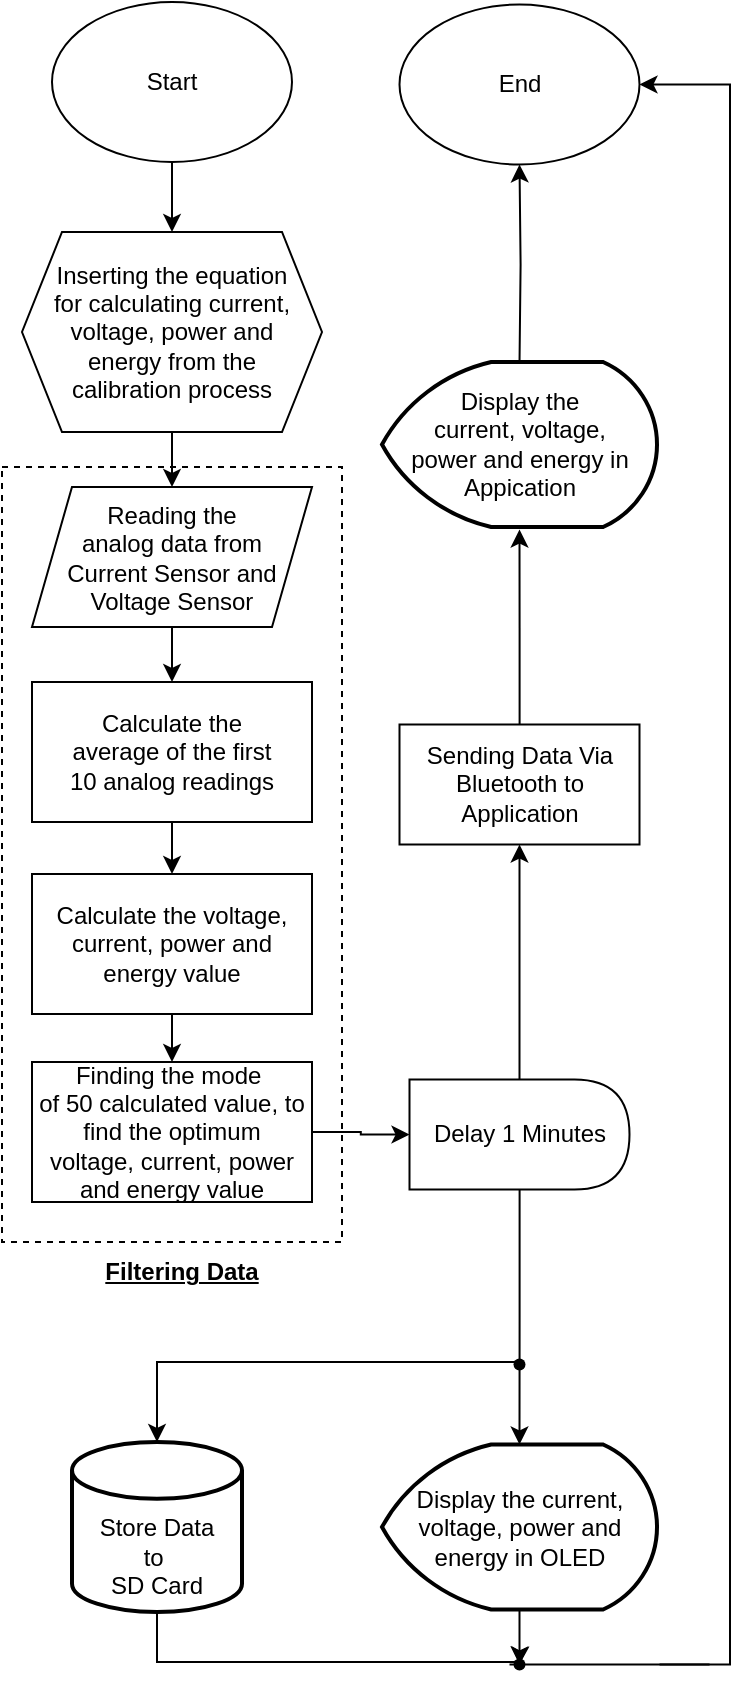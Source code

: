 <mxfile version="20.5.3" type="device"><diagram id="AL1qkm34ntCdBoBd-Sht" name="Page-1"><mxGraphModel dx="1493" dy="876" grid="1" gridSize="10" guides="1" tooltips="1" connect="1" arrows="1" fold="1" page="1" pageScale="1" pageWidth="850" pageHeight="1100" math="0" shadow="0"><root><mxCell id="0"/><mxCell id="1" parent="0"/><mxCell id="qw_dNtsPaVKWCV0XCj1Z-18" value="" style="edgeStyle=orthogonalEdgeStyle;rounded=0;orthogonalLoop=1;jettySize=auto;html=1;" edge="1" parent="1" source="qw_dNtsPaVKWCV0XCj1Z-1" target="qw_dNtsPaVKWCV0XCj1Z-16"><mxGeometry relative="1" as="geometry"/></mxCell><mxCell id="qw_dNtsPaVKWCV0XCj1Z-1" value="Start" style="ellipse;whiteSpace=wrap;html=1;" vertex="1" parent="1"><mxGeometry x="105" y="90" width="120" height="80" as="geometry"/></mxCell><mxCell id="qw_dNtsPaVKWCV0XCj1Z-10" value="" style="edgeStyle=orthogonalEdgeStyle;rounded=0;orthogonalLoop=1;jettySize=auto;html=1;" edge="1" parent="1" source="qw_dNtsPaVKWCV0XCj1Z-11" target="qw_dNtsPaVKWCV0XCj1Z-13"><mxGeometry relative="1" as="geometry"/></mxCell><mxCell id="qw_dNtsPaVKWCV0XCj1Z-11" value="Reading the &lt;br&gt;analog data from &lt;br&gt;Current Sensor and&lt;br&gt;Voltage Sensor" style="shape=parallelogram;perimeter=parallelogramPerimeter;whiteSpace=wrap;html=1;fixedSize=1;" vertex="1" parent="1"><mxGeometry x="95" y="332.5" width="140" height="70" as="geometry"/></mxCell><mxCell id="qw_dNtsPaVKWCV0XCj1Z-12" value="" style="edgeStyle=orthogonalEdgeStyle;rounded=0;orthogonalLoop=1;jettySize=auto;html=1;" edge="1" parent="1" source="qw_dNtsPaVKWCV0XCj1Z-13" target="qw_dNtsPaVKWCV0XCj1Z-14"><mxGeometry relative="1" as="geometry"/></mxCell><mxCell id="qw_dNtsPaVKWCV0XCj1Z-13" value="Calculate the &lt;br&gt;average of the first &lt;br&gt;10 analog readings" style="whiteSpace=wrap;html=1;" vertex="1" parent="1"><mxGeometry x="95" y="430" width="140" height="70" as="geometry"/></mxCell><mxCell id="qw_dNtsPaVKWCV0XCj1Z-21" value="" style="edgeStyle=orthogonalEdgeStyle;rounded=0;orthogonalLoop=1;jettySize=auto;html=1;" edge="1" parent="1" source="qw_dNtsPaVKWCV0XCj1Z-14" target="qw_dNtsPaVKWCV0XCj1Z-20"><mxGeometry relative="1" as="geometry"/></mxCell><mxCell id="qw_dNtsPaVKWCV0XCj1Z-14" value="Calculate the voltage, current, power and energy value" style="whiteSpace=wrap;html=1;" vertex="1" parent="1"><mxGeometry x="95" y="526" width="140" height="70" as="geometry"/></mxCell><mxCell id="qw_dNtsPaVKWCV0XCj1Z-19" value="" style="edgeStyle=orthogonalEdgeStyle;rounded=0;orthogonalLoop=1;jettySize=auto;html=1;" edge="1" parent="1" source="qw_dNtsPaVKWCV0XCj1Z-16" target="qw_dNtsPaVKWCV0XCj1Z-11"><mxGeometry relative="1" as="geometry"/></mxCell><mxCell id="qw_dNtsPaVKWCV0XCj1Z-16" value="Inserting the equation &lt;br&gt;for calculating current, voltage, power and &lt;br&gt;energy from the &lt;br&gt;calibration process" style="shape=hexagon;perimeter=hexagonPerimeter2;whiteSpace=wrap;html=1;fixedSize=1;" vertex="1" parent="1"><mxGeometry x="90" y="205" width="150" height="100" as="geometry"/></mxCell><mxCell id="qw_dNtsPaVKWCV0XCj1Z-40" value="" style="edgeStyle=orthogonalEdgeStyle;rounded=0;orthogonalLoop=1;jettySize=auto;html=1;" edge="1" parent="1" source="qw_dNtsPaVKWCV0XCj1Z-20" target="qw_dNtsPaVKWCV0XCj1Z-37"><mxGeometry relative="1" as="geometry"/></mxCell><mxCell id="qw_dNtsPaVKWCV0XCj1Z-20" value="Finding the mode&amp;nbsp;&lt;br&gt;of 50 calculated value, to find the optimum &lt;br&gt;voltage, current, power &lt;br&gt;and energy value" style="whiteSpace=wrap;html=1;" vertex="1" parent="1"><mxGeometry x="95" y="620" width="140" height="70" as="geometry"/></mxCell><mxCell id="qw_dNtsPaVKWCV0XCj1Z-63" value="" style="edgeStyle=orthogonalEdgeStyle;rounded=0;orthogonalLoop=1;jettySize=auto;html=1;" edge="1" parent="1" target="qw_dNtsPaVKWCV0XCj1Z-62"><mxGeometry relative="1" as="geometry"><mxPoint x="338.75" y="893.75" as="sourcePoint"/></mxGeometry></mxCell><mxCell id="qw_dNtsPaVKWCV0XCj1Z-22" value="Display the current, voltage, power and energy in OLED" style="strokeWidth=2;html=1;shape=mxgraph.flowchart.display;whiteSpace=wrap;direction=east;" vertex="1" parent="1"><mxGeometry x="270" y="811.25" width="137.5" height="82.5" as="geometry"/></mxCell><mxCell id="qw_dNtsPaVKWCV0XCj1Z-30" value="" style="rounded=0;whiteSpace=wrap;html=1;dashed=1;fillColor=none;" vertex="1" parent="1"><mxGeometry x="80" y="322.5" width="170" height="387.5" as="geometry"/></mxCell><mxCell id="qw_dNtsPaVKWCV0XCj1Z-31" value="&lt;b&gt;&lt;u&gt;Filtering Data&lt;/u&gt;&lt;/b&gt;" style="text;html=1;strokeColor=none;fillColor=none;align=center;verticalAlign=middle;whiteSpace=wrap;rounded=0;dashed=1;" vertex="1" parent="1"><mxGeometry x="115" y="710" width="110" height="30" as="geometry"/></mxCell><mxCell id="qw_dNtsPaVKWCV0XCj1Z-32" value="End" style="ellipse;whiteSpace=wrap;html=1;fillColor=default;direction=east;" vertex="1" parent="1"><mxGeometry x="278.75" y="91.25" width="120" height="80" as="geometry"/></mxCell><mxCell id="qw_dNtsPaVKWCV0XCj1Z-39" value="" style="edgeStyle=orthogonalEdgeStyle;rounded=0;orthogonalLoop=1;jettySize=auto;html=1;" edge="1" parent="1" source="qw_dNtsPaVKWCV0XCj1Z-37"><mxGeometry relative="1" as="geometry"><mxPoint x="338.75" y="811.25" as="targetPoint"/></mxGeometry></mxCell><mxCell id="qw_dNtsPaVKWCV0XCj1Z-42" value="" style="edgeStyle=orthogonalEdgeStyle;rounded=0;orthogonalLoop=1;jettySize=auto;html=1;" edge="1" parent="1" source="qw_dNtsPaVKWCV0XCj1Z-37" target="qw_dNtsPaVKWCV0XCj1Z-41"><mxGeometry relative="1" as="geometry"/></mxCell><mxCell id="qw_dNtsPaVKWCV0XCj1Z-37" value="Delay 1 Minutes" style="shape=delay;whiteSpace=wrap;html=1;fillColor=default;direction=east;" vertex="1" parent="1"><mxGeometry x="283.75" y="628.75" width="110" height="55" as="geometry"/></mxCell><mxCell id="qw_dNtsPaVKWCV0XCj1Z-51" value="" style="edgeStyle=orthogonalEdgeStyle;rounded=0;orthogonalLoop=1;jettySize=auto;html=1;" edge="1" parent="1" source="qw_dNtsPaVKWCV0XCj1Z-41"><mxGeometry relative="1" as="geometry"><mxPoint x="338.75" y="353.75" as="targetPoint"/></mxGeometry></mxCell><mxCell id="qw_dNtsPaVKWCV0XCj1Z-41" value="Sending Data Via Bluetooth to Application" style="whiteSpace=wrap;html=1;direction=east;" vertex="1" parent="1"><mxGeometry x="278.75" y="451.25" width="120" height="60" as="geometry"/></mxCell><mxCell id="qw_dNtsPaVKWCV0XCj1Z-47" value="&lt;br&gt;&lt;br&gt;Store Data&lt;br&gt;to&amp;nbsp;&lt;br&gt;SD Card" style="strokeWidth=2;html=1;shape=mxgraph.flowchart.database;whiteSpace=wrap;fillColor=default;direction=east;" vertex="1" parent="1"><mxGeometry x="115" y="810" width="85" height="85" as="geometry"/></mxCell><mxCell id="qw_dNtsPaVKWCV0XCj1Z-58" value="" style="edgeStyle=orthogonalEdgeStyle;rounded=0;orthogonalLoop=1;jettySize=auto;html=1;" edge="1" parent="1" target="qw_dNtsPaVKWCV0XCj1Z-32"><mxGeometry relative="1" as="geometry"><mxPoint x="338.75" y="271.25" as="sourcePoint"/></mxGeometry></mxCell><mxCell id="qw_dNtsPaVKWCV0XCj1Z-50" value="Display the &lt;br&gt;current, voltage, &lt;br&gt;power and energy in &lt;br&gt;Appication" style="strokeWidth=2;html=1;shape=mxgraph.flowchart.display;whiteSpace=wrap;direction=east;" vertex="1" parent="1"><mxGeometry x="270" y="270" width="137.5" height="82.5" as="geometry"/></mxCell><mxCell id="qw_dNtsPaVKWCV0XCj1Z-56" value="" style="shape=waypoint;sketch=0;fillStyle=solid;size=6;pointerEvents=1;points=[];fillColor=none;resizable=0;rotatable=0;perimeter=centerPerimeter;snapToPoint=1;" vertex="1" parent="1"><mxGeometry x="318.75" y="751.25" width="40" height="40" as="geometry"/></mxCell><mxCell id="qw_dNtsPaVKWCV0XCj1Z-57" value="" style="edgeStyle=segmentEdgeStyle;endArrow=classic;html=1;rounded=0;entryX=0.5;entryY=0;entryDx=0;entryDy=0;entryPerimeter=0;exitX=0.54;exitY=1.06;exitDx=0;exitDy=0;exitPerimeter=0;" edge="1" parent="1" source="qw_dNtsPaVKWCV0XCj1Z-56" target="qw_dNtsPaVKWCV0XCj1Z-47"><mxGeometry width="50" height="50" relative="1" as="geometry"><mxPoint x="290" y="660" as="sourcePoint"/><mxPoint x="340" y="610" as="targetPoint"/><Array as="points"><mxPoint x="339" y="770"/><mxPoint x="158" y="770"/></Array></mxGeometry></mxCell><mxCell id="qw_dNtsPaVKWCV0XCj1Z-61" value="" style="edgeStyle=elbowEdgeStyle;elbow=vertical;endArrow=classic;html=1;rounded=0;entryX=1;entryY=0.5;entryDx=0;entryDy=0;exitX=0.75;exitY=0.5;exitDx=0;exitDy=0;exitPerimeter=0;" edge="1" parent="1" source="qw_dNtsPaVKWCV0XCj1Z-68" target="qw_dNtsPaVKWCV0XCj1Z-32"><mxGeometry width="50" height="50" relative="1" as="geometry"><mxPoint x="433.75" y="901.25" as="sourcePoint"/><mxPoint x="593.75" y="521.25" as="targetPoint"/><Array as="points"><mxPoint x="444" y="530"/></Array></mxGeometry></mxCell><mxCell id="qw_dNtsPaVKWCV0XCj1Z-62" value="" style="shape=waypoint;sketch=0;fillStyle=solid;size=6;pointerEvents=1;points=[];fillColor=none;resizable=0;rotatable=0;perimeter=centerPerimeter;snapToPoint=1;" vertex="1" parent="1"><mxGeometry x="318.75" y="901.25" width="40" height="40" as="geometry"/></mxCell><mxCell id="qw_dNtsPaVKWCV0XCj1Z-64" value="" style="edgeStyle=segmentEdgeStyle;endArrow=classic;html=1;rounded=0;exitX=0.5;exitY=1;exitDx=0;exitDy=0;exitPerimeter=0;" edge="1" parent="1" source="qw_dNtsPaVKWCV0XCj1Z-47" target="qw_dNtsPaVKWCV0XCj1Z-62"><mxGeometry width="50" height="50" relative="1" as="geometry"><mxPoint x="190" y="850" as="sourcePoint"/><mxPoint x="240" y="800" as="targetPoint"/><Array as="points"><mxPoint x="158" y="920"/></Array></mxGeometry></mxCell><mxCell id="qw_dNtsPaVKWCV0XCj1Z-68" value="" style="line;strokeWidth=1;html=1;fillColor=default;" vertex="1" parent="1"><mxGeometry x="333.75" y="916.25" width="100" height="10" as="geometry"/></mxCell></root></mxGraphModel></diagram></mxfile>